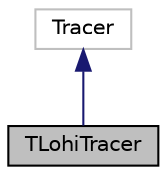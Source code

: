 digraph "TLohiTracer"
{
 // LATEX_PDF_SIZE
  edge [fontname="Helvetica",fontsize="10",labelfontname="Helvetica",labelfontsize="10"];
  node [fontname="Helvetica",fontsize="10",shape=record];
  Node1 [label="TLohiTracer",height=0.2,width=0.4,color="black", fillcolor="grey75", style="filled", fontcolor="black",tooltip="Class that represents a Tracer for T-LOHI protocol."];
  Node2 -> Node1 [dir="back",color="midnightblue",fontsize="10",style="solid",fontname="Helvetica"];
  Node2 [label="Tracer",height=0.2,width=0.4,color="grey75", fillcolor="white", style="filled",tooltip=" "];
}
